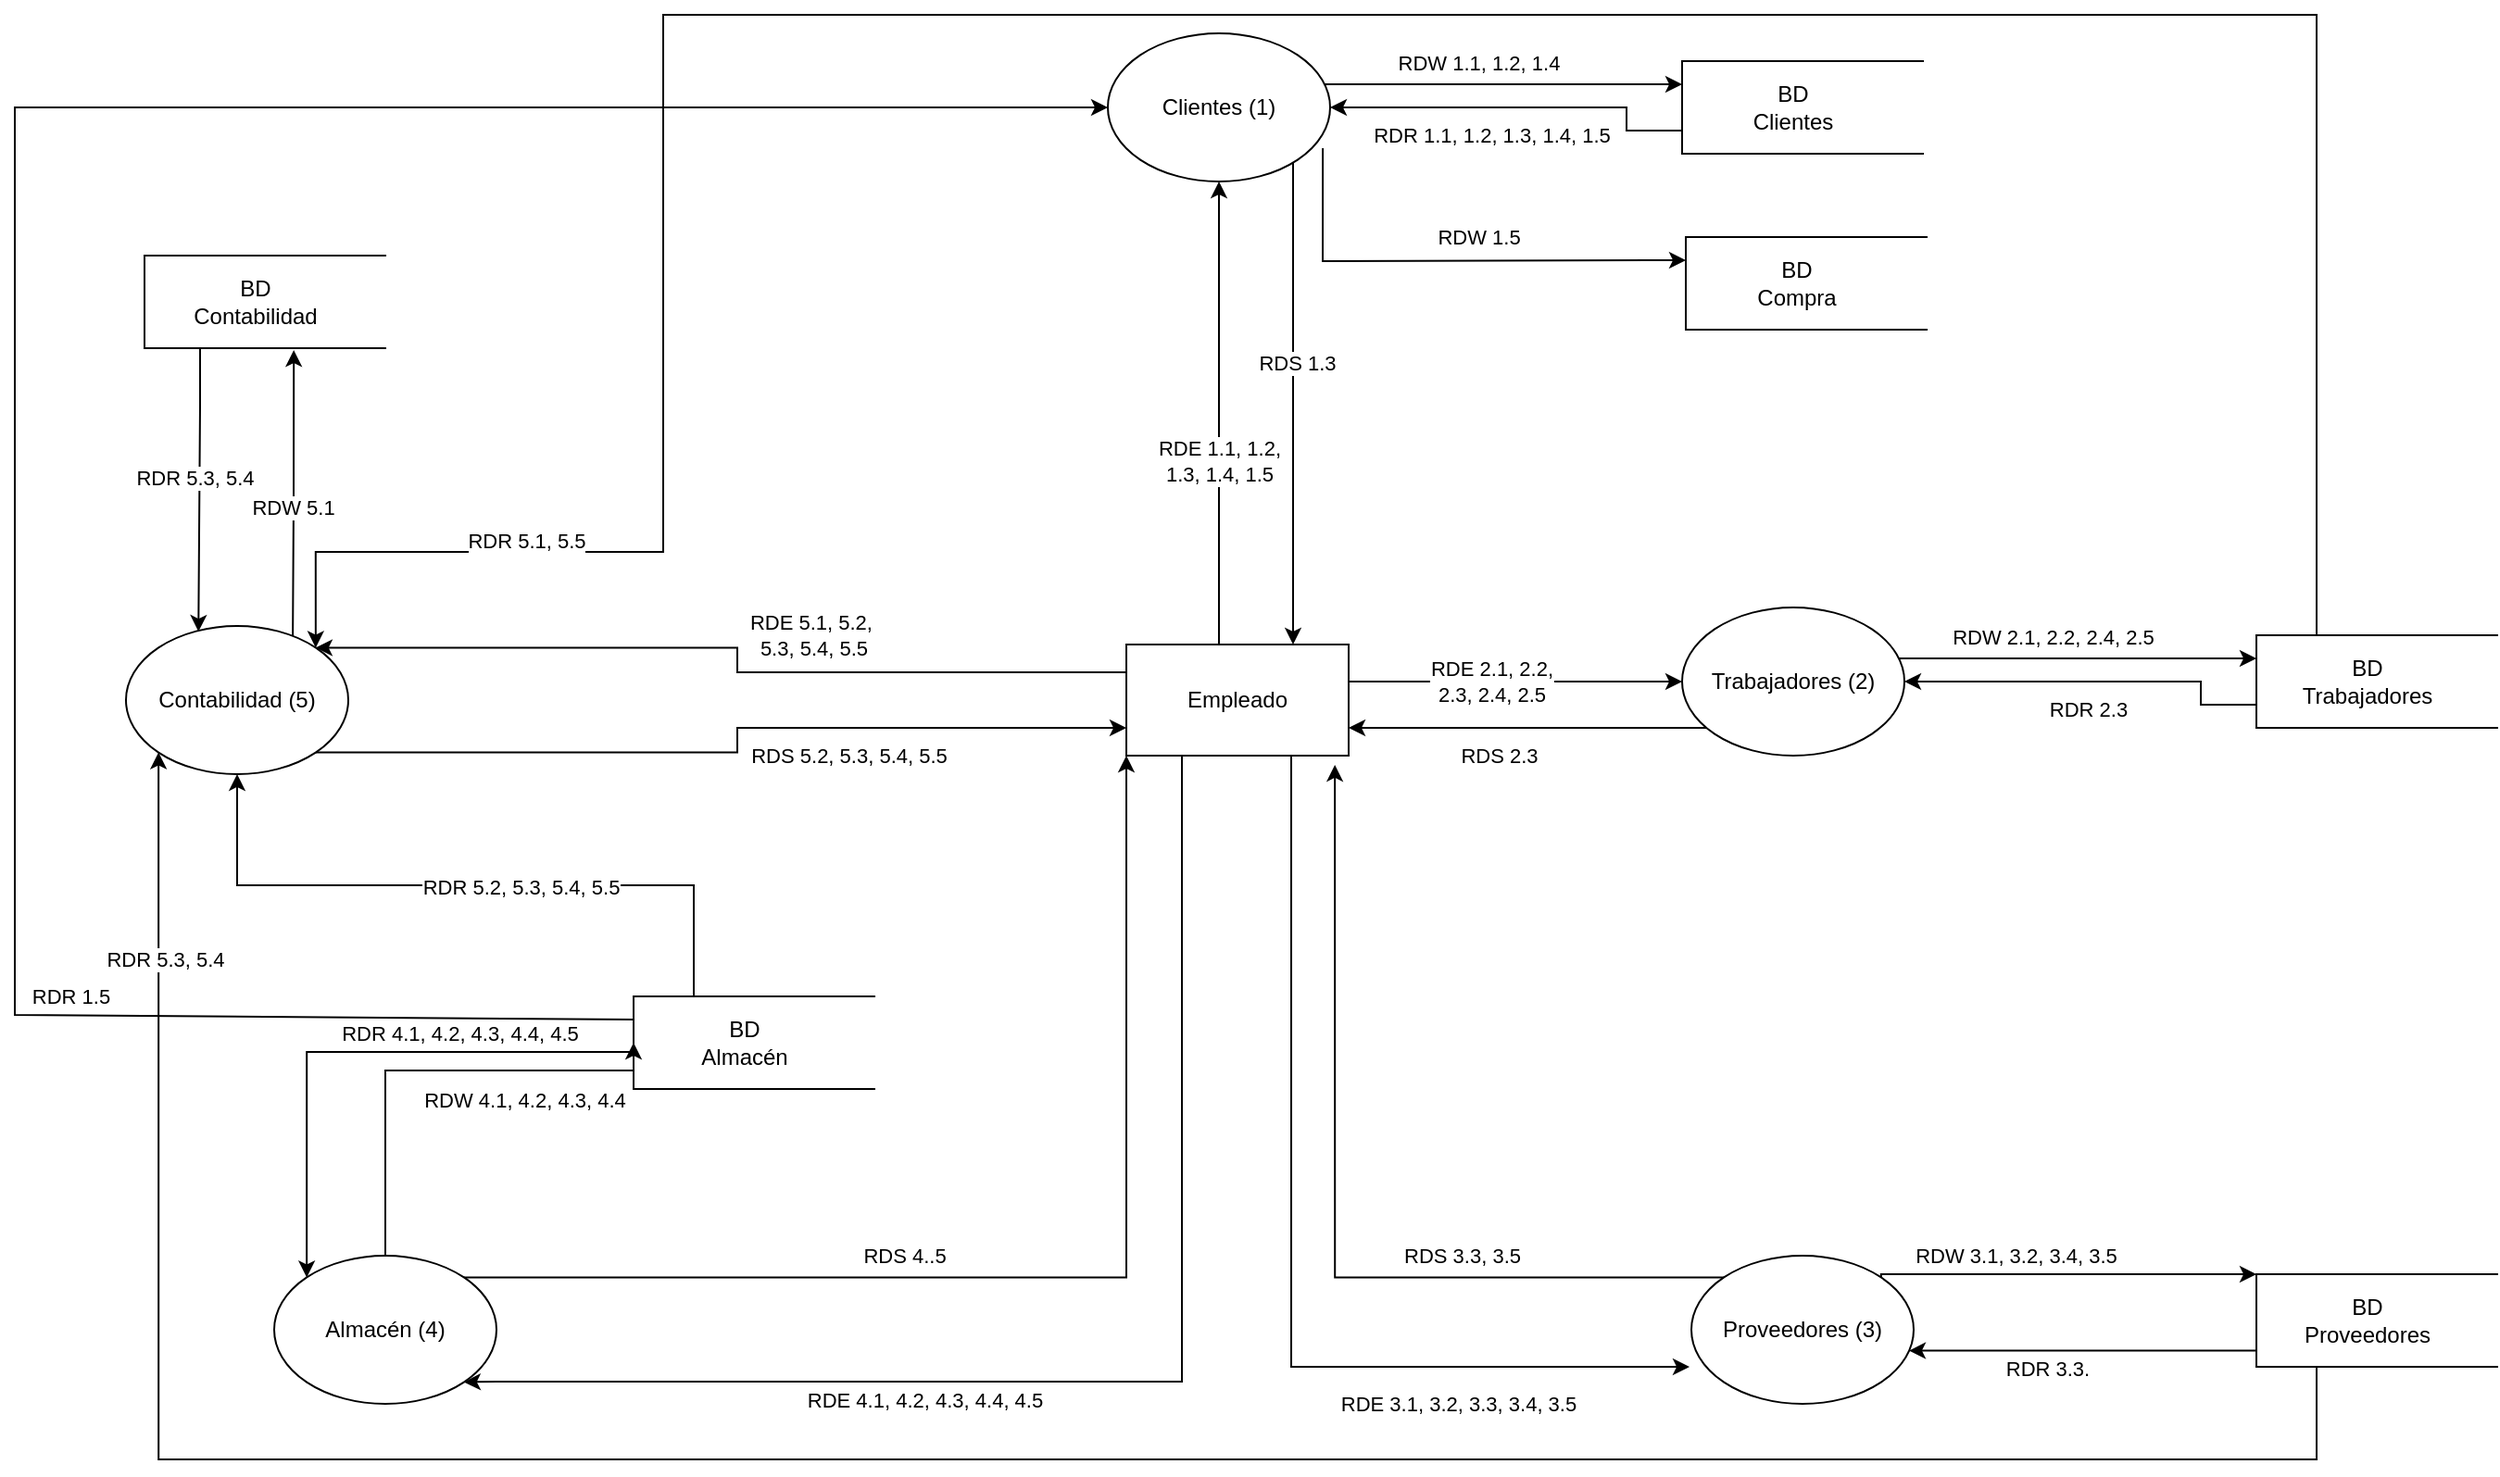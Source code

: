 <mxfile version="20.4.1" type="google"><diagram id="b5Ynkg15X7EhV6AfifsT" name="Página-1"><mxGraphModel grid="1" page="1" gridSize="10" guides="1" tooltips="1" connect="1" arrows="1" fold="1" pageScale="1" pageWidth="827" pageHeight="1169" math="0" shadow="0"><root><mxCell id="0"/><mxCell id="1" parent="0"/><mxCell id="qlMCpFZrcvtbMeNZ8_pK-9" style="edgeStyle=orthogonalEdgeStyle;rounded=0;orthogonalLoop=1;jettySize=auto;html=1;exitX=0.25;exitY=0;exitDx=0;exitDy=0;entryX=0.5;entryY=1;entryDx=0;entryDy=0;" edge="1" parent="1" source="qlMCpFZrcvtbMeNZ8_pK-2" target="qlMCpFZrcvtbMeNZ8_pK-3"><mxGeometry relative="1" as="geometry"><Array as="points"><mxPoint x="600" y="340"/></Array></mxGeometry></mxCell><mxCell id="qlMCpFZrcvtbMeNZ8_pK-10" value="RDE 1.1, 1.2,&lt;br&gt;1.3, 1.4, 1.5" style="edgeLabel;html=1;align=center;verticalAlign=middle;resizable=0;points=[];" connectable="0" vertex="1" parent="qlMCpFZrcvtbMeNZ8_pK-9"><mxGeometry x="-0.117" relative="1" as="geometry"><mxPoint as="offset"/></mxGeometry></mxCell><mxCell id="Ux3-N7ddrwiY7tfj_pIB-3" style="edgeStyle=orthogonalEdgeStyle;rounded=0;orthogonalLoop=1;jettySize=auto;html=1;exitX=0.75;exitY=1;exitDx=0;exitDy=0;entryX=0;entryY=0.75;entryDx=0;entryDy=0;entryPerimeter=0;" edge="1" parent="1"><mxGeometry relative="1" as="geometry"><Array as="points"><mxPoint x="639" y="730"/></Array><mxPoint x="639" y="400" as="sourcePoint"/><mxPoint x="854" y="730" as="targetPoint"/></mxGeometry></mxCell><mxCell id="Ux3-N7ddrwiY7tfj_pIB-5" value="RDE 3.1, 3.2, 3.3, 3.4, 3.5" style="edgeLabel;html=1;align=center;verticalAlign=middle;resizable=0;points=[];" connectable="0" vertex="1" parent="Ux3-N7ddrwiY7tfj_pIB-3"><mxGeometry x="-0.269" y="-2" relative="1" as="geometry"><mxPoint x="92" y="151" as="offset"/></mxGeometry></mxCell><mxCell id="tFJY1pWTYVBtp0vCtdaB-9" style="edgeStyle=orthogonalEdgeStyle;rounded=0;orthogonalLoop=1;jettySize=auto;html=1;exitX=0;exitY=0.25;exitDx=0;exitDy=0;entryX=1;entryY=0;entryDx=0;entryDy=0;" edge="1" parent="1" source="qlMCpFZrcvtbMeNZ8_pK-2" target="qlMCpFZrcvtbMeNZ8_pK-8"><mxGeometry relative="1" as="geometry"/></mxCell><mxCell id="tFJY1pWTYVBtp0vCtdaB-11" value="RDE 5.1, 5.2,&amp;nbsp;&lt;br&gt;5.3, 5.4, 5.5" style="edgeLabel;html=1;align=center;verticalAlign=middle;resizable=0;points=[];" connectable="0" vertex="1" parent="tFJY1pWTYVBtp0vCtdaB-9"><mxGeometry x="0.113" y="-1" relative="1" as="geometry"><mxPoint x="68" y="-6" as="offset"/></mxGeometry></mxCell><mxCell id="Ux3-N7ddrwiY7tfj_pIB-21" value="RDE 4.1, 4.2, 4.3, 4.4, 4.5" style="edgeStyle=orthogonalEdgeStyle;rounded=0;orthogonalLoop=1;jettySize=auto;html=1;exitX=0.5;exitY=1;exitDx=0;exitDy=0;entryX=1;entryY=1;entryDx=0;entryDy=0;" edge="1" parent="1" source="qlMCpFZrcvtbMeNZ8_pK-2" target="qlMCpFZrcvtbMeNZ8_pK-7"><mxGeometry x="0.343" y="10" relative="1" as="geometry"><Array as="points"><mxPoint x="580" y="400"/><mxPoint x="580" y="738"/><mxPoint x="210" y="738"/></Array><mxPoint as="offset"/></mxGeometry></mxCell><mxCell id="qlMCpFZrcvtbMeNZ8_pK-2" value="Empleado" style="rounded=0;whiteSpace=wrap;html=1;" vertex="1" parent="1"><mxGeometry x="550" y="340" width="120" height="60" as="geometry"/></mxCell><mxCell id="qlMCpFZrcvtbMeNZ8_pK-11" style="edgeStyle=orthogonalEdgeStyle;rounded=0;orthogonalLoop=1;jettySize=auto;html=1;exitX=1;exitY=1;exitDx=0;exitDy=0;entryX=0.75;entryY=0;entryDx=0;entryDy=0;" edge="1" parent="1" source="qlMCpFZrcvtbMeNZ8_pK-3" target="qlMCpFZrcvtbMeNZ8_pK-2"><mxGeometry relative="1" as="geometry"><Array as="points"><mxPoint x="640" y="78"/></Array></mxGeometry></mxCell><mxCell id="qlMCpFZrcvtbMeNZ8_pK-12" value="RDS 1.3" style="edgeLabel;html=1;align=center;verticalAlign=middle;resizable=0;points=[];" connectable="0" vertex="1" parent="qlMCpFZrcvtbMeNZ8_pK-11"><mxGeometry x="-0.157" y="2" relative="1" as="geometry"><mxPoint as="offset"/></mxGeometry></mxCell><mxCell id="qlMCpFZrcvtbMeNZ8_pK-14" style="edgeStyle=orthogonalEdgeStyle;rounded=0;orthogonalLoop=1;jettySize=auto;html=1;exitX=1;exitY=0;exitDx=0;exitDy=0;entryX=0.25;entryY=1;entryDx=0;entryDy=0;" edge="1" parent="1" source="qlMCpFZrcvtbMeNZ8_pK-3" target="qlMCpFZrcvtbMeNZ8_pK-13"><mxGeometry relative="1" as="geometry"><Array as="points"><mxPoint x="642" y="38"/></Array></mxGeometry></mxCell><mxCell id="qlMCpFZrcvtbMeNZ8_pK-17" value="RDW 1.1, 1.2, 1.4" style="edgeLabel;html=1;align=center;verticalAlign=middle;resizable=0;points=[];" connectable="0" vertex="1" parent="qlMCpFZrcvtbMeNZ8_pK-14"><mxGeometry x="-0.194" relative="1" as="geometry"><mxPoint x="23" y="-12" as="offset"/></mxGeometry></mxCell><mxCell id="qlMCpFZrcvtbMeNZ8_pK-3" value="Clientes (1)" style="ellipse;whiteSpace=wrap;html=1;" vertex="1" parent="1"><mxGeometry x="540" y="10" width="120" height="80" as="geometry"/></mxCell><mxCell id="Ux3-N7ddrwiY7tfj_pIB-4" value="RDS 3.3, 3.5" style="edgeStyle=orthogonalEdgeStyle;rounded=0;orthogonalLoop=1;jettySize=auto;html=1;exitX=0;exitY=0;exitDx=0;exitDy=0;entryX=0.938;entryY=1.083;entryDx=0;entryDy=0;entryPerimeter=0;" edge="1" parent="1" source="qlMCpFZrcvtbMeNZ8_pK-5" target="qlMCpFZrcvtbMeNZ8_pK-2"><mxGeometry x="-0.417" y="-12" relative="1" as="geometry"><mxPoint as="offset"/></mxGeometry></mxCell><mxCell id="Ux3-N7ddrwiY7tfj_pIB-14" style="edgeStyle=orthogonalEdgeStyle;rounded=0;orthogonalLoop=1;jettySize=auto;html=1;exitX=1;exitY=0;exitDx=0;exitDy=0;entryX=0;entryY=1;entryDx=0;entryDy=0;" edge="1" parent="1" source="qlMCpFZrcvtbMeNZ8_pK-5" target="Ux3-N7ddrwiY7tfj_pIB-9"><mxGeometry relative="1" as="geometry"><Array as="points"><mxPoint x="957" y="680"/></Array></mxGeometry></mxCell><mxCell id="Ux3-N7ddrwiY7tfj_pIB-16" value="RDW 3.1, 3.2, 3.4, 3.5" style="edgeLabel;html=1;align=center;verticalAlign=middle;resizable=0;points=[];" connectable="0" vertex="1" parent="Ux3-N7ddrwiY7tfj_pIB-14"><mxGeometry x="-0.285" y="1" relative="1" as="geometry"><mxPoint x="1" y="-9" as="offset"/></mxGeometry></mxCell><mxCell id="qlMCpFZrcvtbMeNZ8_pK-5" value="Proveedores (3)" style="ellipse;whiteSpace=wrap;html=1;" vertex="1" parent="1"><mxGeometry x="855" y="670" width="120" height="80" as="geometry"/></mxCell><mxCell id="Ux3-N7ddrwiY7tfj_pIB-19" value="RDS 4..5" style="edgeStyle=orthogonalEdgeStyle;rounded=0;orthogonalLoop=1;jettySize=auto;html=1;exitX=1;exitY=0;exitDx=0;exitDy=0;entryX=0;entryY=1;entryDx=0;entryDy=0;" edge="1" parent="1" source="qlMCpFZrcvtbMeNZ8_pK-7" target="qlMCpFZrcvtbMeNZ8_pK-2"><mxGeometry x="-0.257" y="12" relative="1" as="geometry"><mxPoint as="offset"/></mxGeometry></mxCell><mxCell id="Ux3-N7ddrwiY7tfj_pIB-26" style="edgeStyle=orthogonalEdgeStyle;rounded=0;orthogonalLoop=1;jettySize=auto;html=1;exitX=0.5;exitY=0;exitDx=0;exitDy=0;entryX=0.5;entryY=1;entryDx=0;entryDy=0;" edge="1" parent="1" source="qlMCpFZrcvtbMeNZ8_pK-7" target="Ux3-N7ddrwiY7tfj_pIB-23"><mxGeometry relative="1" as="geometry"><Array as="points"><mxPoint x="150" y="570"/><mxPoint x="284" y="570"/></Array></mxGeometry></mxCell><mxCell id="Ux3-N7ddrwiY7tfj_pIB-27" value="RDW 4.1, 4.2, 4.3, 4.4" style="edgeLabel;html=1;align=center;verticalAlign=middle;resizable=0;points=[];" connectable="0" vertex="1" parent="Ux3-N7ddrwiY7tfj_pIB-26"><mxGeometry x="0.195" y="2" relative="1" as="geometry"><mxPoint x="26" y="18" as="offset"/></mxGeometry></mxCell><mxCell id="qlMCpFZrcvtbMeNZ8_pK-7" value="Almacén (4)" style="ellipse;whiteSpace=wrap;html=1;" vertex="1" parent="1"><mxGeometry x="90" y="670" width="120" height="80" as="geometry"/></mxCell><mxCell id="tFJY1pWTYVBtp0vCtdaB-6" style="edgeStyle=orthogonalEdgeStyle;rounded=0;orthogonalLoop=1;jettySize=auto;html=1;exitX=0;exitY=0;exitDx=0;exitDy=0;entryX=1.021;entryY=0.38;entryDx=0;entryDy=0;entryPerimeter=0;" edge="1" parent="1" target="tFJY1pWTYVBtp0vCtdaB-2"><mxGeometry relative="1" as="geometry"><mxPoint x="100.004" y="344.996" as="sourcePoint"/><mxPoint x="187" y="180" as="targetPoint"/><Array as="points"/></mxGeometry></mxCell><mxCell id="tFJY1pWTYVBtp0vCtdaB-14" value="RDW 5.1" style="edgeLabel;html=1;align=center;verticalAlign=middle;resizable=0;points=[];" connectable="0" vertex="1" parent="tFJY1pWTYVBtp0vCtdaB-6"><mxGeometry x="-0.039" y="1" relative="1" as="geometry"><mxPoint as="offset"/></mxGeometry></mxCell><mxCell id="tFJY1pWTYVBtp0vCtdaB-10" style="edgeStyle=orthogonalEdgeStyle;rounded=0;orthogonalLoop=1;jettySize=auto;html=1;exitX=1;exitY=1;exitDx=0;exitDy=0;entryX=0;entryY=0.75;entryDx=0;entryDy=0;" edge="1" parent="1" source="qlMCpFZrcvtbMeNZ8_pK-8" target="qlMCpFZrcvtbMeNZ8_pK-2"><mxGeometry relative="1" as="geometry"/></mxCell><mxCell id="tFJY1pWTYVBtp0vCtdaB-13" value="&lt;span style=&quot;&quot;&gt;RDS 5.2,&amp;nbsp;&lt;/span&gt;&lt;span style=&quot;&quot;&gt;5.3, 5.4, 5.5&lt;/span&gt;" style="edgeLabel;html=1;align=center;verticalAlign=middle;resizable=0;points=[];" connectable="0" vertex="1" parent="tFJY1pWTYVBtp0vCtdaB-10"><mxGeometry x="0.251" y="-2" relative="1" as="geometry"><mxPoint x="19" y="13" as="offset"/></mxGeometry></mxCell><mxCell id="qlMCpFZrcvtbMeNZ8_pK-8" value="Contabilidad (5)" style="ellipse;whiteSpace=wrap;html=1;" vertex="1" parent="1"><mxGeometry x="10" y="330" width="120" height="80" as="geometry"/></mxCell><mxCell id="qlMCpFZrcvtbMeNZ8_pK-16" style="edgeStyle=orthogonalEdgeStyle;rounded=0;orthogonalLoop=1;jettySize=auto;html=1;exitX=0.75;exitY=1;exitDx=0;exitDy=0;" edge="1" parent="1" source="qlMCpFZrcvtbMeNZ8_pK-13" target="qlMCpFZrcvtbMeNZ8_pK-3"><mxGeometry relative="1" as="geometry"><mxPoint x="920" y="194.72" as="sourcePoint"/><mxPoint x="800" y="183" as="targetPoint"/><Array as="points"><mxPoint x="820" y="50"/></Array></mxGeometry></mxCell><mxCell id="qlMCpFZrcvtbMeNZ8_pK-18" value="RDR 1.1, 1.2, 1.3, 1.4, 1.5" style="edgeLabel;html=1;align=center;verticalAlign=middle;resizable=0;points=[];" connectable="0" vertex="1" parent="qlMCpFZrcvtbMeNZ8_pK-16"><mxGeometry x="-0.211" y="-3" relative="1" as="geometry"><mxPoint x="-36" y="18" as="offset"/></mxGeometry></mxCell><mxCell id="qlMCpFZrcvtbMeNZ8_pK-20" value="" style="group" connectable="0" vertex="1" parent="1"><mxGeometry x="850" y="25.0" width="130" height="50" as="geometry"/></mxCell><mxCell id="qlMCpFZrcvtbMeNZ8_pK-13" value="" style="shape=partialRectangle;whiteSpace=wrap;html=1;bottom=1;right=1;left=1;top=0;fillColor=none;routingCenterX=-0.5;rotation=90;" vertex="1" parent="qlMCpFZrcvtbMeNZ8_pK-20"><mxGeometry x="40" y="-40" width="50" height="130" as="geometry"/></mxCell><mxCell id="qlMCpFZrcvtbMeNZ8_pK-19" value="BD Clientes" style="text;html=1;strokeColor=none;fillColor=none;align=center;verticalAlign=middle;whiteSpace=wrap;rounded=0;" vertex="1" parent="qlMCpFZrcvtbMeNZ8_pK-20"><mxGeometry x="30" y="10.0" width="60" height="30" as="geometry"/></mxCell><mxCell id="qlMCpFZrcvtbMeNZ8_pK-34" style="edgeStyle=orthogonalEdgeStyle;rounded=0;orthogonalLoop=1;jettySize=auto;html=1;exitX=1;exitY=0.25;exitDx=0;exitDy=0;entryX=0;entryY=0.5;entryDx=0;entryDy=0;" edge="1" parent="1" source="qlMCpFZrcvtbMeNZ8_pK-2" target="qlMCpFZrcvtbMeNZ8_pK-40"><mxGeometry relative="1" as="geometry"><mxPoint x="890" y="650" as="sourcePoint"/><Array as="points"><mxPoint x="670" y="360"/></Array></mxGeometry></mxCell><mxCell id="qlMCpFZrcvtbMeNZ8_pK-35" value="RDE 2.1, 2.2,&lt;br&gt;2.3, 2.4, 2.5" style="edgeLabel;html=1;align=center;verticalAlign=middle;resizable=0;points=[];" connectable="0" vertex="1" parent="qlMCpFZrcvtbMeNZ8_pK-34"><mxGeometry x="-0.117" relative="1" as="geometry"><mxPoint as="offset"/></mxGeometry></mxCell><mxCell id="qlMCpFZrcvtbMeNZ8_pK-36" style="edgeStyle=orthogonalEdgeStyle;rounded=0;orthogonalLoop=1;jettySize=auto;html=1;exitX=0;exitY=1;exitDx=0;exitDy=0;entryX=1;entryY=0.75;entryDx=0;entryDy=0;" edge="1" parent="1" source="qlMCpFZrcvtbMeNZ8_pK-40" target="qlMCpFZrcvtbMeNZ8_pK-2"><mxGeometry relative="1" as="geometry"><mxPoint x="950" y="650" as="targetPoint"/><Array as="points"><mxPoint x="868" y="385"/></Array></mxGeometry></mxCell><mxCell id="qlMCpFZrcvtbMeNZ8_pK-37" value="RDS 2.3" style="edgeLabel;html=1;align=center;verticalAlign=middle;resizable=0;points=[];" connectable="0" vertex="1" parent="qlMCpFZrcvtbMeNZ8_pK-36"><mxGeometry x="-0.157" y="2" relative="1" as="geometry"><mxPoint x="-36" y="13" as="offset"/></mxGeometry></mxCell><mxCell id="qlMCpFZrcvtbMeNZ8_pK-38" style="edgeStyle=orthogonalEdgeStyle;rounded=0;orthogonalLoop=1;jettySize=auto;html=1;exitX=1;exitY=0;exitDx=0;exitDy=0;entryX=0.25;entryY=1;entryDx=0;entryDy=0;" edge="1" parent="1" source="qlMCpFZrcvtbMeNZ8_pK-40" target="qlMCpFZrcvtbMeNZ8_pK-44"><mxGeometry relative="1" as="geometry"><Array as="points"><mxPoint x="952" y="348"/></Array></mxGeometry></mxCell><mxCell id="qlMCpFZrcvtbMeNZ8_pK-39" value="RDW 2.1, 2.2, 2.4, 2.5" style="edgeLabel;html=1;align=center;verticalAlign=middle;resizable=0;points=[];" connectable="0" vertex="1" parent="qlMCpFZrcvtbMeNZ8_pK-38"><mxGeometry x="-0.194" relative="1" as="geometry"><mxPoint x="23" y="-12" as="offset"/></mxGeometry></mxCell><mxCell id="qlMCpFZrcvtbMeNZ8_pK-40" value="Trabajadores (2)" style="ellipse;whiteSpace=wrap;html=1;" vertex="1" parent="1"><mxGeometry x="850" y="320" width="120" height="80" as="geometry"/></mxCell><mxCell id="qlMCpFZrcvtbMeNZ8_pK-41" style="edgeStyle=orthogonalEdgeStyle;rounded=0;orthogonalLoop=1;jettySize=auto;html=1;exitX=0.75;exitY=1;exitDx=0;exitDy=0;" edge="1" parent="1" source="qlMCpFZrcvtbMeNZ8_pK-44" target="qlMCpFZrcvtbMeNZ8_pK-40"><mxGeometry relative="1" as="geometry"><mxPoint x="1230" y="504.72" as="sourcePoint"/><mxPoint x="1110" y="493" as="targetPoint"/><Array as="points"><mxPoint x="1130" y="360"/></Array></mxGeometry></mxCell><mxCell id="qlMCpFZrcvtbMeNZ8_pK-42" value="RDR 2.3" style="edgeLabel;html=1;align=center;verticalAlign=middle;resizable=0;points=[];" connectable="0" vertex="1" parent="qlMCpFZrcvtbMeNZ8_pK-41"><mxGeometry x="-0.211" y="-3" relative="1" as="geometry"><mxPoint x="-24" y="18" as="offset"/></mxGeometry></mxCell><mxCell id="qlMCpFZrcvtbMeNZ8_pK-43" value="" style="group" connectable="0" vertex="1" parent="1"><mxGeometry x="1160" y="335" width="130" height="50" as="geometry"/></mxCell><mxCell id="qlMCpFZrcvtbMeNZ8_pK-44" value="" style="shape=partialRectangle;whiteSpace=wrap;html=1;bottom=1;right=1;left=1;top=0;fillColor=none;routingCenterX=-0.5;rotation=90;" vertex="1" parent="qlMCpFZrcvtbMeNZ8_pK-43"><mxGeometry x="40" y="-40" width="50" height="130" as="geometry"/></mxCell><mxCell id="qlMCpFZrcvtbMeNZ8_pK-45" value="BD Trabajadores" style="text;html=1;strokeColor=none;fillColor=none;align=center;verticalAlign=middle;whiteSpace=wrap;rounded=0;" vertex="1" parent="qlMCpFZrcvtbMeNZ8_pK-43"><mxGeometry x="30" y="10.0" width="60" height="30" as="geometry"/></mxCell><mxCell id="tFJY1pWTYVBtp0vCtdaB-1" value="" style="group" connectable="0" vertex="1" parent="1"><mxGeometry x="20" y="130" width="130" height="50" as="geometry"/></mxCell><mxCell id="tFJY1pWTYVBtp0vCtdaB-2" value="" style="shape=partialRectangle;whiteSpace=wrap;html=1;bottom=1;right=1;left=1;top=0;fillColor=none;routingCenterX=-0.5;rotation=90;" vertex="1" parent="tFJY1pWTYVBtp0vCtdaB-1"><mxGeometry x="40" y="-40" width="50" height="130" as="geometry"/></mxCell><mxCell id="tFJY1pWTYVBtp0vCtdaB-3" value="BD Contabilidad" style="text;html=1;strokeColor=none;fillColor=none;align=center;verticalAlign=middle;whiteSpace=wrap;rounded=0;" vertex="1" parent="tFJY1pWTYVBtp0vCtdaB-1"><mxGeometry x="30" y="10.0" width="60" height="30" as="geometry"/></mxCell><mxCell id="Ux3-N7ddrwiY7tfj_pIB-8" value="" style="group" connectable="0" vertex="1" parent="1"><mxGeometry x="1160" y="680" width="130" height="50" as="geometry"/></mxCell><mxCell id="Ux3-N7ddrwiY7tfj_pIB-9" value="" style="shape=partialRectangle;whiteSpace=wrap;html=1;bottom=1;right=1;left=1;top=0;fillColor=none;routingCenterX=-0.5;rotation=90;" vertex="1" parent="Ux3-N7ddrwiY7tfj_pIB-8"><mxGeometry x="40" y="-40" width="50" height="130" as="geometry"/></mxCell><mxCell id="Ux3-N7ddrwiY7tfj_pIB-10" value="BD Proveedores" style="text;html=1;strokeColor=none;fillColor=none;align=center;verticalAlign=middle;whiteSpace=wrap;rounded=0;" vertex="1" parent="Ux3-N7ddrwiY7tfj_pIB-8"><mxGeometry x="30" y="10.0" width="60" height="30" as="geometry"/></mxCell><mxCell id="Ux3-N7ddrwiY7tfj_pIB-15" style="edgeStyle=orthogonalEdgeStyle;rounded=0;orthogonalLoop=1;jettySize=auto;html=1;exitX=0.75;exitY=1;exitDx=0;exitDy=0;entryX=0.979;entryY=0.641;entryDx=0;entryDy=0;entryPerimeter=0;" edge="1" parent="1" source="Ux3-N7ddrwiY7tfj_pIB-9" target="qlMCpFZrcvtbMeNZ8_pK-5"><mxGeometry relative="1" as="geometry"><Array as="points"><mxPoint x="1160" y="721"/></Array></mxGeometry></mxCell><mxCell id="Ux3-N7ddrwiY7tfj_pIB-18" value="RDR 3.3." style="edgeLabel;html=1;align=center;verticalAlign=middle;resizable=0;points=[];" connectable="0" vertex="1" parent="Ux3-N7ddrwiY7tfj_pIB-15"><mxGeometry x="0.229" y="2" relative="1" as="geometry"><mxPoint y="7" as="offset"/></mxGeometry></mxCell><mxCell id="Ux3-N7ddrwiY7tfj_pIB-22" value="" style="group" connectable="0" vertex="1" parent="1"><mxGeometry x="284" y="530" width="130" height="50" as="geometry"/></mxCell><mxCell id="Ux3-N7ddrwiY7tfj_pIB-23" value="" style="shape=partialRectangle;whiteSpace=wrap;html=1;bottom=1;right=1;left=1;top=0;fillColor=none;routingCenterX=-0.5;rotation=90;" vertex="1" parent="Ux3-N7ddrwiY7tfj_pIB-22"><mxGeometry x="40" y="-40" width="50" height="130" as="geometry"/></mxCell><mxCell id="Ux3-N7ddrwiY7tfj_pIB-24" value="BD Almacén" style="text;html=1;strokeColor=none;fillColor=none;align=center;verticalAlign=middle;whiteSpace=wrap;rounded=0;" vertex="1" parent="Ux3-N7ddrwiY7tfj_pIB-22"><mxGeometry x="30" y="10.0" width="60" height="30" as="geometry"/></mxCell><mxCell id="Ux3-N7ddrwiY7tfj_pIB-25" style="edgeStyle=orthogonalEdgeStyle;rounded=0;orthogonalLoop=1;jettySize=auto;html=1;exitX=0;exitY=1;exitDx=0;exitDy=0;entryX=0;entryY=0;entryDx=0;entryDy=0;" edge="1" parent="1" source="Ux3-N7ddrwiY7tfj_pIB-23" target="qlMCpFZrcvtbMeNZ8_pK-7"><mxGeometry relative="1" as="geometry"><Array as="points"><mxPoint x="284" y="560"/><mxPoint x="108" y="560"/></Array></mxGeometry></mxCell><mxCell id="Ux3-N7ddrwiY7tfj_pIB-28" value="RDR 4.1, 4.2, 4.3, 4.4, 4.5" style="edgeLabel;html=1;align=center;verticalAlign=middle;resizable=0;points=[];" connectable="0" vertex="1" parent="Ux3-N7ddrwiY7tfj_pIB-25"><mxGeometry x="-0.024" y="1" relative="1" as="geometry"><mxPoint x="36" y="-11" as="offset"/></mxGeometry></mxCell><mxCell id="tFJY1pWTYVBtp0vCtdaB-15" style="edgeStyle=orthogonalEdgeStyle;rounded=0;orthogonalLoop=1;jettySize=auto;html=1;exitX=0;exitY=0.75;exitDx=0;exitDy=0;entryX=0.5;entryY=1;entryDx=0;entryDy=0;" edge="1" parent="1" source="Ux3-N7ddrwiY7tfj_pIB-23" target="qlMCpFZrcvtbMeNZ8_pK-8"><mxGeometry relative="1" as="geometry"/></mxCell><mxCell id="tFJY1pWTYVBtp0vCtdaB-16" value="RDR 5.2, 5.3, 5.4, 5.5" style="edgeLabel;html=1;align=center;verticalAlign=middle;resizable=0;points=[];" connectable="0" vertex="1" parent="tFJY1pWTYVBtp0vCtdaB-15"><mxGeometry x="-0.16" y="1" relative="1" as="geometry"><mxPoint as="offset"/></mxGeometry></mxCell><mxCell id="tFJY1pWTYVBtp0vCtdaB-17" style="edgeStyle=orthogonalEdgeStyle;rounded=0;orthogonalLoop=1;jettySize=auto;html=1;exitX=1;exitY=0.75;exitDx=0;exitDy=0;entryX=0.326;entryY=0.038;entryDx=0;entryDy=0;entryPerimeter=0;" edge="1" parent="1" source="tFJY1pWTYVBtp0vCtdaB-2" target="qlMCpFZrcvtbMeNZ8_pK-8"><mxGeometry relative="1" as="geometry"><mxPoint x="62.5" y="180.0" as="sourcePoint"/><mxPoint x="50" y="330" as="targetPoint"/><Array as="points"><mxPoint x="50" y="180"/><mxPoint x="50" y="210"/><mxPoint x="49" y="210"/></Array></mxGeometry></mxCell><mxCell id="tFJY1pWTYVBtp0vCtdaB-18" value="RDR 5.3, 5.4" style="edgeLabel;html=1;align=center;verticalAlign=middle;resizable=0;points=[];" connectable="0" vertex="1" parent="tFJY1pWTYVBtp0vCtdaB-17"><mxGeometry x="-0.059" y="-2" relative="1" as="geometry"><mxPoint as="offset"/></mxGeometry></mxCell><mxCell id="tFJY1pWTYVBtp0vCtdaB-19" style="edgeStyle=orthogonalEdgeStyle;rounded=0;orthogonalLoop=1;jettySize=auto;html=1;exitX=1;exitY=0.75;exitDx=0;exitDy=0;entryX=0;entryY=1;entryDx=0;entryDy=0;" edge="1" parent="1" source="Ux3-N7ddrwiY7tfj_pIB-9" target="qlMCpFZrcvtbMeNZ8_pK-8"><mxGeometry relative="1" as="geometry"><Array as="points"><mxPoint x="1193" y="780"/><mxPoint x="28" y="780"/></Array></mxGeometry></mxCell><mxCell id="tFJY1pWTYVBtp0vCtdaB-20" value="RDR 5.3, 5.4" style="edgeLabel;html=1;align=center;verticalAlign=middle;resizable=0;points=[];" connectable="0" vertex="1" parent="tFJY1pWTYVBtp0vCtdaB-19"><mxGeometry x="-0.147" y="-1" relative="1" as="geometry"><mxPoint x="-531" y="-269" as="offset"/></mxGeometry></mxCell><mxCell id="tFJY1pWTYVBtp0vCtdaB-22" style="edgeStyle=orthogonalEdgeStyle;rounded=0;orthogonalLoop=1;jettySize=auto;html=1;exitX=0;exitY=0.75;exitDx=0;exitDy=0;entryX=1;entryY=0;entryDx=0;entryDy=0;" edge="1" parent="1" source="qlMCpFZrcvtbMeNZ8_pK-44" target="qlMCpFZrcvtbMeNZ8_pK-8"><mxGeometry relative="1" as="geometry"><Array as="points"><mxPoint x="1192"/><mxPoint x="300"/><mxPoint x="300" y="290"/><mxPoint x="112" y="290"/></Array></mxGeometry></mxCell><mxCell id="tFJY1pWTYVBtp0vCtdaB-23" value="RDR 5.1, 5.5" style="edgeLabel;html=1;align=center;verticalAlign=middle;resizable=0;points=[];" connectable="0" vertex="1" parent="tFJY1pWTYVBtp0vCtdaB-22"><mxGeometry x="0.811" y="-6" relative="1" as="geometry"><mxPoint x="-1" as="offset"/></mxGeometry></mxCell><mxCell id="fRav450I4gWfMIcSo-20-3" value="" style="group" connectable="0" vertex="1" parent="1"><mxGeometry x="852" y="120" width="130" height="50" as="geometry"/></mxCell><mxCell id="fRav450I4gWfMIcSo-20-4" value="" style="shape=partialRectangle;whiteSpace=wrap;html=1;bottom=1;right=1;left=1;top=0;fillColor=none;routingCenterX=-0.5;rotation=90;" vertex="1" parent="fRav450I4gWfMIcSo-20-3"><mxGeometry x="40" y="-40" width="50" height="130" as="geometry"/></mxCell><mxCell id="fRav450I4gWfMIcSo-20-5" value="BD Compra" style="text;html=1;strokeColor=none;fillColor=none;align=center;verticalAlign=middle;whiteSpace=wrap;rounded=0;" vertex="1" parent="fRav450I4gWfMIcSo-20-3"><mxGeometry x="30" y="10.0" width="60" height="30" as="geometry"/></mxCell><mxCell id="fRav450I4gWfMIcSo-20-6" value="" style="endArrow=classic;html=1;rounded=0;entryX=0.25;entryY=1;entryDx=0;entryDy=0;exitX=0.967;exitY=0.775;exitDx=0;exitDy=0;exitPerimeter=0;" edge="1" parent="1" source="qlMCpFZrcvtbMeNZ8_pK-3" target="fRav450I4gWfMIcSo-20-4"><mxGeometry width="50" height="50" relative="1" as="geometry"><mxPoint x="540" y="190" as="sourcePoint"/><mxPoint x="590" y="140" as="targetPoint"/><Array as="points"><mxPoint x="656" y="133"/></Array></mxGeometry></mxCell><mxCell id="fRav450I4gWfMIcSo-20-8" value="RDW 1.5" style="edgeLabel;html=1;align=center;verticalAlign=middle;resizable=0;points=[];" connectable="0" vertex="1" parent="1"><mxGeometry x="739.616" y="120" as="geometry"/></mxCell><mxCell id="fRav450I4gWfMIcSo-20-9" value="" style="endArrow=classic;html=1;rounded=0;exitX=0.25;exitY=1;exitDx=0;exitDy=0;entryX=0;entryY=0.5;entryDx=0;entryDy=0;" edge="1" parent="1" source="Ux3-N7ddrwiY7tfj_pIB-23" target="qlMCpFZrcvtbMeNZ8_pK-3"><mxGeometry width="50" height="50" relative="1" as="geometry"><mxPoint x="270" y="560" as="sourcePoint"/><mxPoint x="-160" y="710" as="targetPoint"/><Array as="points"><mxPoint x="-50" y="540"/><mxPoint x="-50" y="50"/></Array></mxGeometry></mxCell><mxCell id="fRav450I4gWfMIcSo-20-11" value="RDR 1.5" style="edgeLabel;html=1;align=center;verticalAlign=middle;resizable=0;points=[];" connectable="0" vertex="1" parent="1"><mxGeometry x="-20" y="530" as="geometry"/></mxCell></root></mxGraphModel></diagram></mxfile>